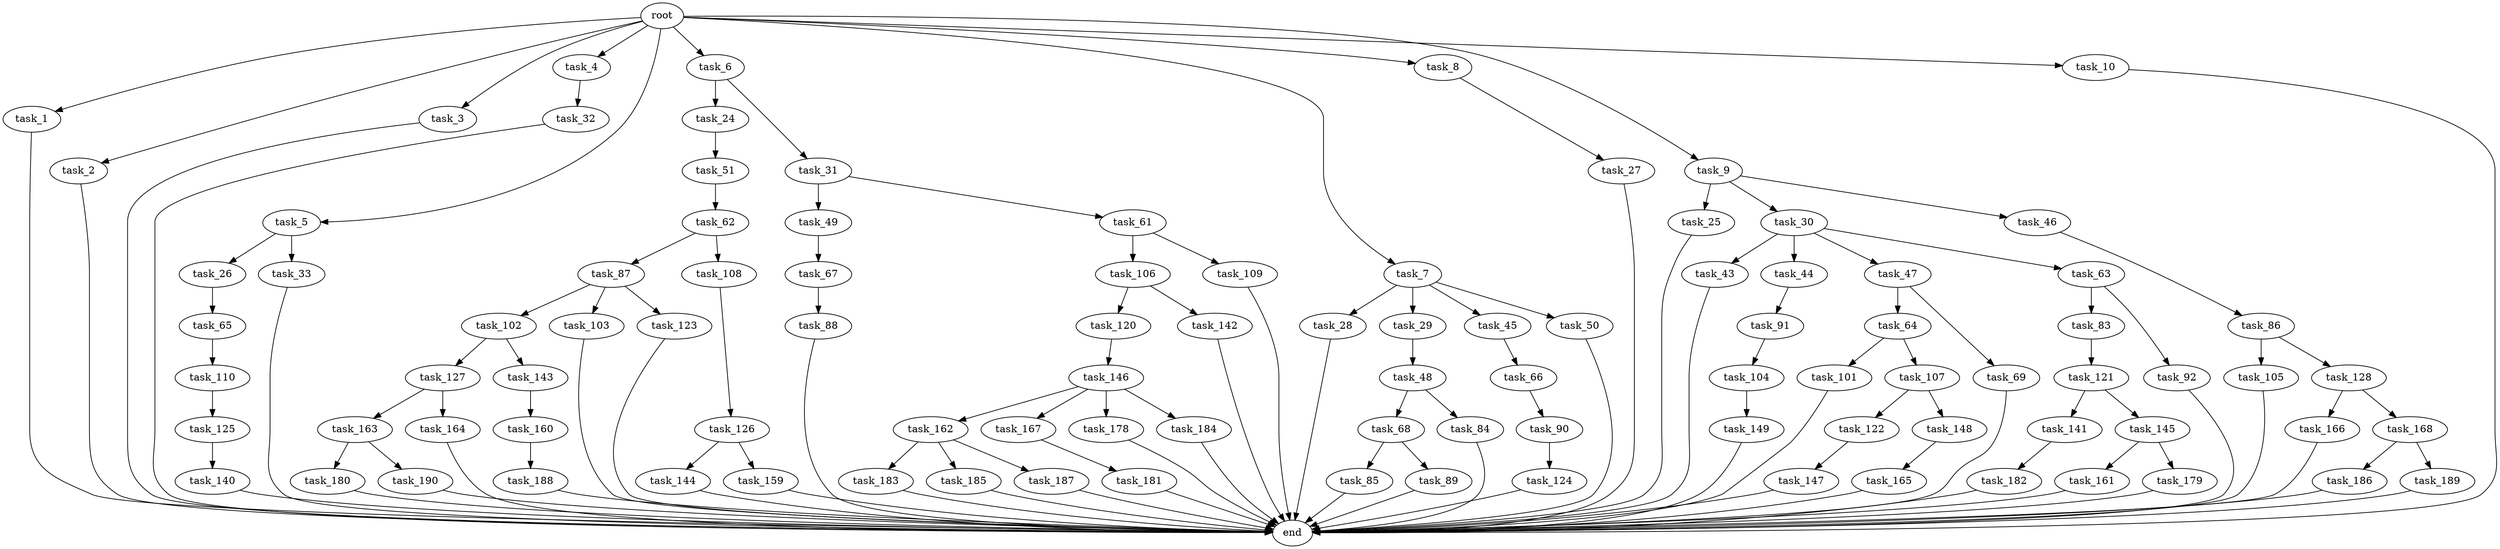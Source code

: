 digraph G {
  root [size="0.000000"];
  task_1 [size="102.400000"];
  task_2 [size="102.400000"];
  task_3 [size="102.400000"];
  task_4 [size="102.400000"];
  task_5 [size="102.400000"];
  task_6 [size="102.400000"];
  task_7 [size="102.400000"];
  task_8 [size="102.400000"];
  task_9 [size="102.400000"];
  task_10 [size="102.400000"];
  task_24 [size="69578470195.199997"];
  task_25 [size="69578470195.199997"];
  task_26 [size="42090679500.800003"];
  task_27 [size="7730941132.800000"];
  task_28 [size="85899345920.000000"];
  task_29 [size="85899345920.000000"];
  task_30 [size="69578470195.199997"];
  task_31 [size="69578470195.199997"];
  task_32 [size="69578470195.199997"];
  task_33 [size="42090679500.800003"];
  task_43 [size="85899345920.000000"];
  task_44 [size="85899345920.000000"];
  task_45 [size="85899345920.000000"];
  task_46 [size="69578470195.199997"];
  task_47 [size="85899345920.000000"];
  task_48 [size="7730941132.800000"];
  task_49 [size="7730941132.800000"];
  task_50 [size="85899345920.000000"];
  task_51 [size="21474836480.000000"];
  task_61 [size="7730941132.800000"];
  task_62 [size="54975581388.800003"];
  task_63 [size="85899345920.000000"];
  task_64 [size="54975581388.800003"];
  task_65 [size="30923764531.200001"];
  task_66 [size="21474836480.000000"];
  task_67 [size="85899345920.000000"];
  task_68 [size="85899345920.000000"];
  task_69 [size="54975581388.800003"];
  task_83 [size="3435973836.800000"];
  task_84 [size="85899345920.000000"];
  task_85 [size="7730941132.800000"];
  task_86 [size="54975581388.800003"];
  task_87 [size="21474836480.000000"];
  task_88 [size="3435973836.800000"];
  task_89 [size="7730941132.800000"];
  task_90 [size="21474836480.000000"];
  task_91 [size="85899345920.000000"];
  task_92 [size="3435973836.800000"];
  task_101 [size="21474836480.000000"];
  task_102 [size="42090679500.800003"];
  task_103 [size="42090679500.800003"];
  task_104 [size="21474836480.000000"];
  task_105 [size="13743895347.200001"];
  task_106 [size="21474836480.000000"];
  task_107 [size="21474836480.000000"];
  task_108 [size="21474836480.000000"];
  task_109 [size="21474836480.000000"];
  task_110 [size="3435973836.800000"];
  task_120 [size="3435973836.800000"];
  task_121 [size="13743895347.200001"];
  task_122 [size="54975581388.800003"];
  task_123 [size="42090679500.800003"];
  task_124 [size="85899345920.000000"];
  task_125 [size="21474836480.000000"];
  task_126 [size="21474836480.000000"];
  task_127 [size="21474836480.000000"];
  task_128 [size="13743895347.200001"];
  task_140 [size="21474836480.000000"];
  task_141 [size="42090679500.800003"];
  task_142 [size="3435973836.800000"];
  task_143 [size="21474836480.000000"];
  task_144 [size="85899345920.000000"];
  task_145 [size="42090679500.800003"];
  task_146 [size="3435973836.800000"];
  task_147 [size="42090679500.800003"];
  task_148 [size="54975581388.800003"];
  task_149 [size="54975581388.800003"];
  task_159 [size="85899345920.000000"];
  task_160 [size="13743895347.200001"];
  task_161 [size="69578470195.199997"];
  task_162 [size="13743895347.200001"];
  task_163 [size="42090679500.800003"];
  task_164 [size="42090679500.800003"];
  task_165 [size="54975581388.800003"];
  task_166 [size="7730941132.800000"];
  task_167 [size="13743895347.200001"];
  task_168 [size="7730941132.800000"];
  task_178 [size="13743895347.200001"];
  task_179 [size="69578470195.199997"];
  task_180 [size="42090679500.800003"];
  task_181 [size="42090679500.800003"];
  task_182 [size="54975581388.800003"];
  task_183 [size="85899345920.000000"];
  task_184 [size="13743895347.200001"];
  task_185 [size="85899345920.000000"];
  task_186 [size="30923764531.200001"];
  task_187 [size="85899345920.000000"];
  task_188 [size="21474836480.000000"];
  task_189 [size="30923764531.200001"];
  task_190 [size="42090679500.800003"];
  end [size="0.000000"];

  root -> task_1 [size="1.000000"];
  root -> task_2 [size="1.000000"];
  root -> task_3 [size="1.000000"];
  root -> task_4 [size="1.000000"];
  root -> task_5 [size="1.000000"];
  root -> task_6 [size="1.000000"];
  root -> task_7 [size="1.000000"];
  root -> task_8 [size="1.000000"];
  root -> task_9 [size="1.000000"];
  root -> task_10 [size="1.000000"];
  task_1 -> end [size="1.000000"];
  task_2 -> end [size="1.000000"];
  task_3 -> end [size="1.000000"];
  task_4 -> task_32 [size="679477248.000000"];
  task_5 -> task_26 [size="411041792.000000"];
  task_5 -> task_33 [size="411041792.000000"];
  task_6 -> task_24 [size="679477248.000000"];
  task_6 -> task_31 [size="679477248.000000"];
  task_7 -> task_28 [size="838860800.000000"];
  task_7 -> task_29 [size="838860800.000000"];
  task_7 -> task_45 [size="838860800.000000"];
  task_7 -> task_50 [size="838860800.000000"];
  task_8 -> task_27 [size="75497472.000000"];
  task_9 -> task_25 [size="679477248.000000"];
  task_9 -> task_30 [size="679477248.000000"];
  task_9 -> task_46 [size="679477248.000000"];
  task_10 -> end [size="1.000000"];
  task_24 -> task_51 [size="209715200.000000"];
  task_25 -> end [size="1.000000"];
  task_26 -> task_65 [size="301989888.000000"];
  task_27 -> end [size="1.000000"];
  task_28 -> end [size="1.000000"];
  task_29 -> task_48 [size="75497472.000000"];
  task_30 -> task_43 [size="838860800.000000"];
  task_30 -> task_44 [size="838860800.000000"];
  task_30 -> task_47 [size="838860800.000000"];
  task_30 -> task_63 [size="838860800.000000"];
  task_31 -> task_49 [size="75497472.000000"];
  task_31 -> task_61 [size="75497472.000000"];
  task_32 -> end [size="1.000000"];
  task_33 -> end [size="1.000000"];
  task_43 -> end [size="1.000000"];
  task_44 -> task_91 [size="838860800.000000"];
  task_45 -> task_66 [size="209715200.000000"];
  task_46 -> task_86 [size="536870912.000000"];
  task_47 -> task_64 [size="536870912.000000"];
  task_47 -> task_69 [size="536870912.000000"];
  task_48 -> task_68 [size="838860800.000000"];
  task_48 -> task_84 [size="838860800.000000"];
  task_49 -> task_67 [size="838860800.000000"];
  task_50 -> end [size="1.000000"];
  task_51 -> task_62 [size="536870912.000000"];
  task_61 -> task_106 [size="209715200.000000"];
  task_61 -> task_109 [size="209715200.000000"];
  task_62 -> task_87 [size="209715200.000000"];
  task_62 -> task_108 [size="209715200.000000"];
  task_63 -> task_83 [size="33554432.000000"];
  task_63 -> task_92 [size="33554432.000000"];
  task_64 -> task_101 [size="209715200.000000"];
  task_64 -> task_107 [size="209715200.000000"];
  task_65 -> task_110 [size="33554432.000000"];
  task_66 -> task_90 [size="209715200.000000"];
  task_67 -> task_88 [size="33554432.000000"];
  task_68 -> task_85 [size="75497472.000000"];
  task_68 -> task_89 [size="75497472.000000"];
  task_69 -> end [size="1.000000"];
  task_83 -> task_121 [size="134217728.000000"];
  task_84 -> end [size="1.000000"];
  task_85 -> end [size="1.000000"];
  task_86 -> task_105 [size="134217728.000000"];
  task_86 -> task_128 [size="134217728.000000"];
  task_87 -> task_102 [size="411041792.000000"];
  task_87 -> task_103 [size="411041792.000000"];
  task_87 -> task_123 [size="411041792.000000"];
  task_88 -> end [size="1.000000"];
  task_89 -> end [size="1.000000"];
  task_90 -> task_124 [size="838860800.000000"];
  task_91 -> task_104 [size="209715200.000000"];
  task_92 -> end [size="1.000000"];
  task_101 -> end [size="1.000000"];
  task_102 -> task_127 [size="209715200.000000"];
  task_102 -> task_143 [size="209715200.000000"];
  task_103 -> end [size="1.000000"];
  task_104 -> task_149 [size="536870912.000000"];
  task_105 -> end [size="1.000000"];
  task_106 -> task_120 [size="33554432.000000"];
  task_106 -> task_142 [size="33554432.000000"];
  task_107 -> task_122 [size="536870912.000000"];
  task_107 -> task_148 [size="536870912.000000"];
  task_108 -> task_126 [size="209715200.000000"];
  task_109 -> end [size="1.000000"];
  task_110 -> task_125 [size="209715200.000000"];
  task_120 -> task_146 [size="33554432.000000"];
  task_121 -> task_141 [size="411041792.000000"];
  task_121 -> task_145 [size="411041792.000000"];
  task_122 -> task_147 [size="411041792.000000"];
  task_123 -> end [size="1.000000"];
  task_124 -> end [size="1.000000"];
  task_125 -> task_140 [size="209715200.000000"];
  task_126 -> task_144 [size="838860800.000000"];
  task_126 -> task_159 [size="838860800.000000"];
  task_127 -> task_163 [size="411041792.000000"];
  task_127 -> task_164 [size="411041792.000000"];
  task_128 -> task_166 [size="75497472.000000"];
  task_128 -> task_168 [size="75497472.000000"];
  task_140 -> end [size="1.000000"];
  task_141 -> task_182 [size="536870912.000000"];
  task_142 -> end [size="1.000000"];
  task_143 -> task_160 [size="134217728.000000"];
  task_144 -> end [size="1.000000"];
  task_145 -> task_161 [size="679477248.000000"];
  task_145 -> task_179 [size="679477248.000000"];
  task_146 -> task_162 [size="134217728.000000"];
  task_146 -> task_167 [size="134217728.000000"];
  task_146 -> task_178 [size="134217728.000000"];
  task_146 -> task_184 [size="134217728.000000"];
  task_147 -> end [size="1.000000"];
  task_148 -> task_165 [size="536870912.000000"];
  task_149 -> end [size="1.000000"];
  task_159 -> end [size="1.000000"];
  task_160 -> task_188 [size="209715200.000000"];
  task_161 -> end [size="1.000000"];
  task_162 -> task_183 [size="838860800.000000"];
  task_162 -> task_185 [size="838860800.000000"];
  task_162 -> task_187 [size="838860800.000000"];
  task_163 -> task_180 [size="411041792.000000"];
  task_163 -> task_190 [size="411041792.000000"];
  task_164 -> end [size="1.000000"];
  task_165 -> end [size="1.000000"];
  task_166 -> end [size="1.000000"];
  task_167 -> task_181 [size="411041792.000000"];
  task_168 -> task_186 [size="301989888.000000"];
  task_168 -> task_189 [size="301989888.000000"];
  task_178 -> end [size="1.000000"];
  task_179 -> end [size="1.000000"];
  task_180 -> end [size="1.000000"];
  task_181 -> end [size="1.000000"];
  task_182 -> end [size="1.000000"];
  task_183 -> end [size="1.000000"];
  task_184 -> end [size="1.000000"];
  task_185 -> end [size="1.000000"];
  task_186 -> end [size="1.000000"];
  task_187 -> end [size="1.000000"];
  task_188 -> end [size="1.000000"];
  task_189 -> end [size="1.000000"];
  task_190 -> end [size="1.000000"];
}
